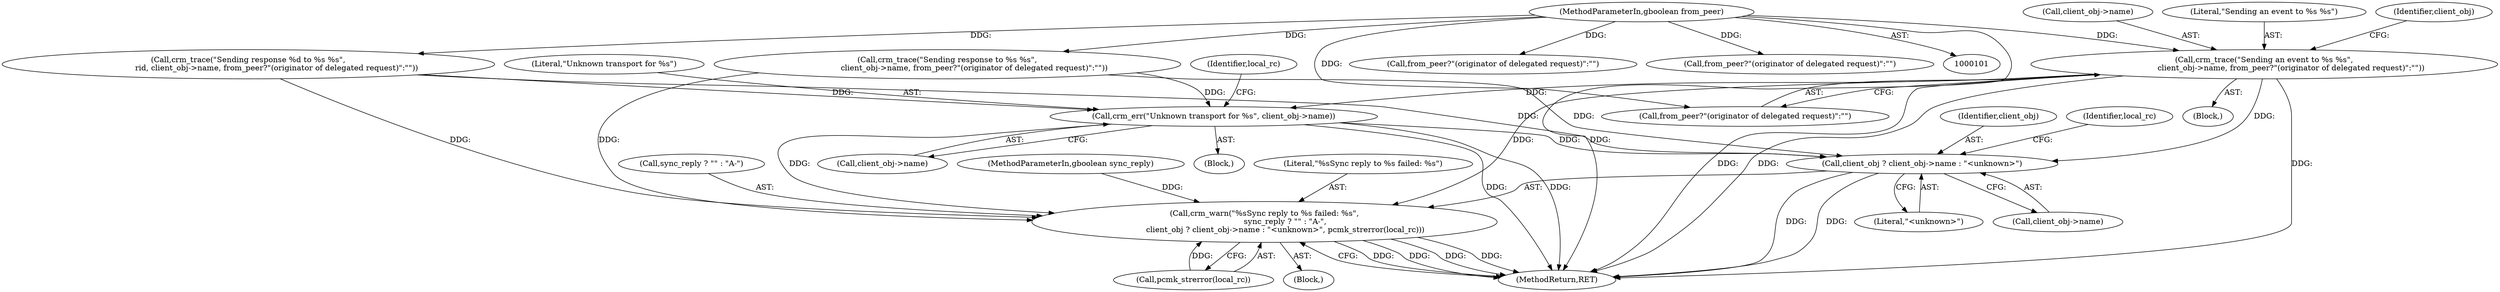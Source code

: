 digraph "0_pacemaker_564f7cc2a51dcd2f28ab12a13394f31be5aa3c93@pointer" {
"1000189" [label="(Call,crm_trace(\"Sending an event to %s %s\",\n                      client_obj->name, from_peer?\"(originator of delegated request)\":\"\"))"];
"1000105" [label="(MethodParameterIn,gboolean from_peer)"];
"1000240" [label="(Call,crm_err(\"Unknown transport for %s\", client_obj->name))"];
"1000254" [label="(Call,crm_warn(\"%sSync reply to %s failed: %s\",\n                 sync_reply ? \"\" : \"A-\",\n                 client_obj ? client_obj->name : \"<unknown>\", pcmk_strerror(local_rc)))"];
"1000260" [label="(Call,client_obj ? client_obj->name : \"<unknown>\")"];
"1000166" [label="(Call,crm_trace(\"Sending response %d to %s %s\",\n                       rid, client_obj->name, from_peer?\"(originator of delegated request)\":\"\"))"];
"1000242" [label="(Call,client_obj->name)"];
"1000188" [label="(Block,)"];
"1000267" [label="(Identifier,local_rc)"];
"1000191" [label="(Call,client_obj->name)"];
"1000194" [label="(Call,from_peer?\"(originator of delegated request)\":\"\")"];
"1000256" [label="(Call,sync_reply ? \"\" : \"A-\")"];
"1000104" [label="(MethodParameterIn,gboolean sync_reply)"];
"1000248" [label="(Identifier,local_rc)"];
"1000189" [label="(Call,crm_trace(\"Sending an event to %s %s\",\n                      client_obj->name, from_peer?\"(originator of delegated request)\":\"\"))"];
"1000190" [label="(Literal,\"Sending an event to %s %s\")"];
"1000183" [label="(Call,from_peer?\"(originator of delegated request)\":\"\")"];
"1000178" [label="(Call,crm_trace(\"Sending response to %s %s\",\n                      client_obj->name, from_peer?\"(originator of delegated request)\":\"\"))"];
"1000240" [label="(Call,crm_err(\"Unknown transport for %s\", client_obj->name))"];
"1000266" [label="(Call,pcmk_strerror(local_rc))"];
"1000265" [label="(Literal,\"<unknown>\")"];
"1000255" [label="(Literal,\"%sSync reply to %s failed: %s\")"];
"1000241" [label="(Literal,\"Unknown transport for %s\")"];
"1000253" [label="(Block,)"];
"1000201" [label="(Identifier,client_obj)"];
"1000268" [label="(MethodReturn,RET)"];
"1000260" [label="(Call,client_obj ? client_obj->name : \"<unknown>\")"];
"1000261" [label="(Identifier,client_obj)"];
"1000105" [label="(MethodParameterIn,gboolean from_peer)"];
"1000172" [label="(Call,from_peer?\"(originator of delegated request)\":\"\")"];
"1000262" [label="(Call,client_obj->name)"];
"1000239" [label="(Block,)"];
"1000254" [label="(Call,crm_warn(\"%sSync reply to %s failed: %s\",\n                 sync_reply ? \"\" : \"A-\",\n                 client_obj ? client_obj->name : \"<unknown>\", pcmk_strerror(local_rc)))"];
"1000189" -> "1000188"  [label="AST: "];
"1000189" -> "1000194"  [label="CFG: "];
"1000190" -> "1000189"  [label="AST: "];
"1000191" -> "1000189"  [label="AST: "];
"1000194" -> "1000189"  [label="AST: "];
"1000201" -> "1000189"  [label="CFG: "];
"1000189" -> "1000268"  [label="DDG: "];
"1000189" -> "1000268"  [label="DDG: "];
"1000189" -> "1000268"  [label="DDG: "];
"1000105" -> "1000189"  [label="DDG: "];
"1000189" -> "1000240"  [label="DDG: "];
"1000189" -> "1000254"  [label="DDG: "];
"1000189" -> "1000260"  [label="DDG: "];
"1000105" -> "1000101"  [label="AST: "];
"1000105" -> "1000268"  [label="DDG: "];
"1000105" -> "1000166"  [label="DDG: "];
"1000105" -> "1000172"  [label="DDG: "];
"1000105" -> "1000178"  [label="DDG: "];
"1000105" -> "1000183"  [label="DDG: "];
"1000105" -> "1000194"  [label="DDG: "];
"1000240" -> "1000239"  [label="AST: "];
"1000240" -> "1000242"  [label="CFG: "];
"1000241" -> "1000240"  [label="AST: "];
"1000242" -> "1000240"  [label="AST: "];
"1000248" -> "1000240"  [label="CFG: "];
"1000240" -> "1000268"  [label="DDG: "];
"1000240" -> "1000268"  [label="DDG: "];
"1000166" -> "1000240"  [label="DDG: "];
"1000178" -> "1000240"  [label="DDG: "];
"1000240" -> "1000254"  [label="DDG: "];
"1000240" -> "1000260"  [label="DDG: "];
"1000254" -> "1000253"  [label="AST: "];
"1000254" -> "1000266"  [label="CFG: "];
"1000255" -> "1000254"  [label="AST: "];
"1000256" -> "1000254"  [label="AST: "];
"1000260" -> "1000254"  [label="AST: "];
"1000266" -> "1000254"  [label="AST: "];
"1000268" -> "1000254"  [label="CFG: "];
"1000254" -> "1000268"  [label="DDG: "];
"1000254" -> "1000268"  [label="DDG: "];
"1000254" -> "1000268"  [label="DDG: "];
"1000254" -> "1000268"  [label="DDG: "];
"1000104" -> "1000254"  [label="DDG: "];
"1000166" -> "1000254"  [label="DDG: "];
"1000178" -> "1000254"  [label="DDG: "];
"1000266" -> "1000254"  [label="DDG: "];
"1000260" -> "1000262"  [label="CFG: "];
"1000260" -> "1000265"  [label="CFG: "];
"1000261" -> "1000260"  [label="AST: "];
"1000262" -> "1000260"  [label="AST: "];
"1000265" -> "1000260"  [label="AST: "];
"1000267" -> "1000260"  [label="CFG: "];
"1000260" -> "1000268"  [label="DDG: "];
"1000260" -> "1000268"  [label="DDG: "];
"1000166" -> "1000260"  [label="DDG: "];
"1000178" -> "1000260"  [label="DDG: "];
}

